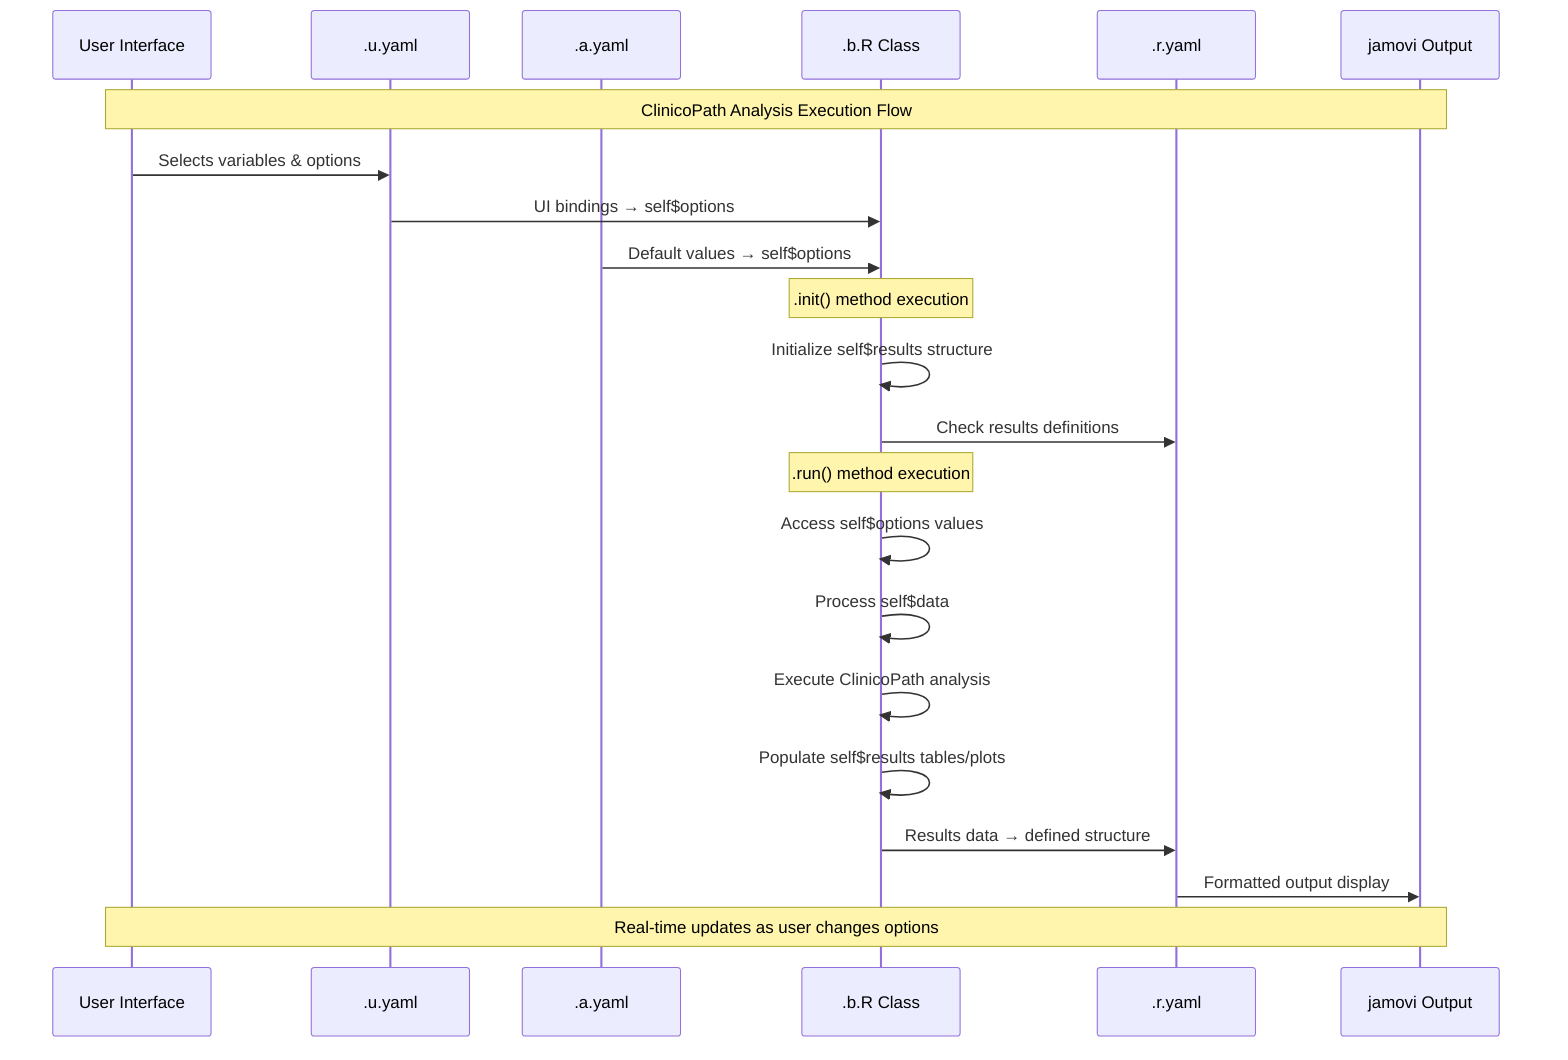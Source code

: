 sequenceDiagram
    participant User as User Interface
    participant UY as .u.yaml
    participant AY as .a.yaml  
    participant BR as .b.R Class
    participant RY as .r.yaml
    participant Output as jamovi Output
    
    Note over User,Output: ClinicoPath Analysis Execution Flow
    
    User->>UY: Selects variables & options
    UY->>BR: UI bindings → self$options
    AY->>BR: Default values → self$options
    
    Note over BR: .init() method execution
    BR->>BR: Initialize self$results structure
    BR->>RY: Check results definitions
    
    Note over BR: .run() method execution  
    BR->>BR: Access self$options values
    BR->>BR: Process self$data
    BR->>BR: Execute ClinicoPath analysis
    BR->>BR: Populate self$results tables/plots
    
    BR->>RY: Results data → defined structure
    RY->>Output: Formatted output display
    
    Note over User,Output: Real-time updates as user changes options